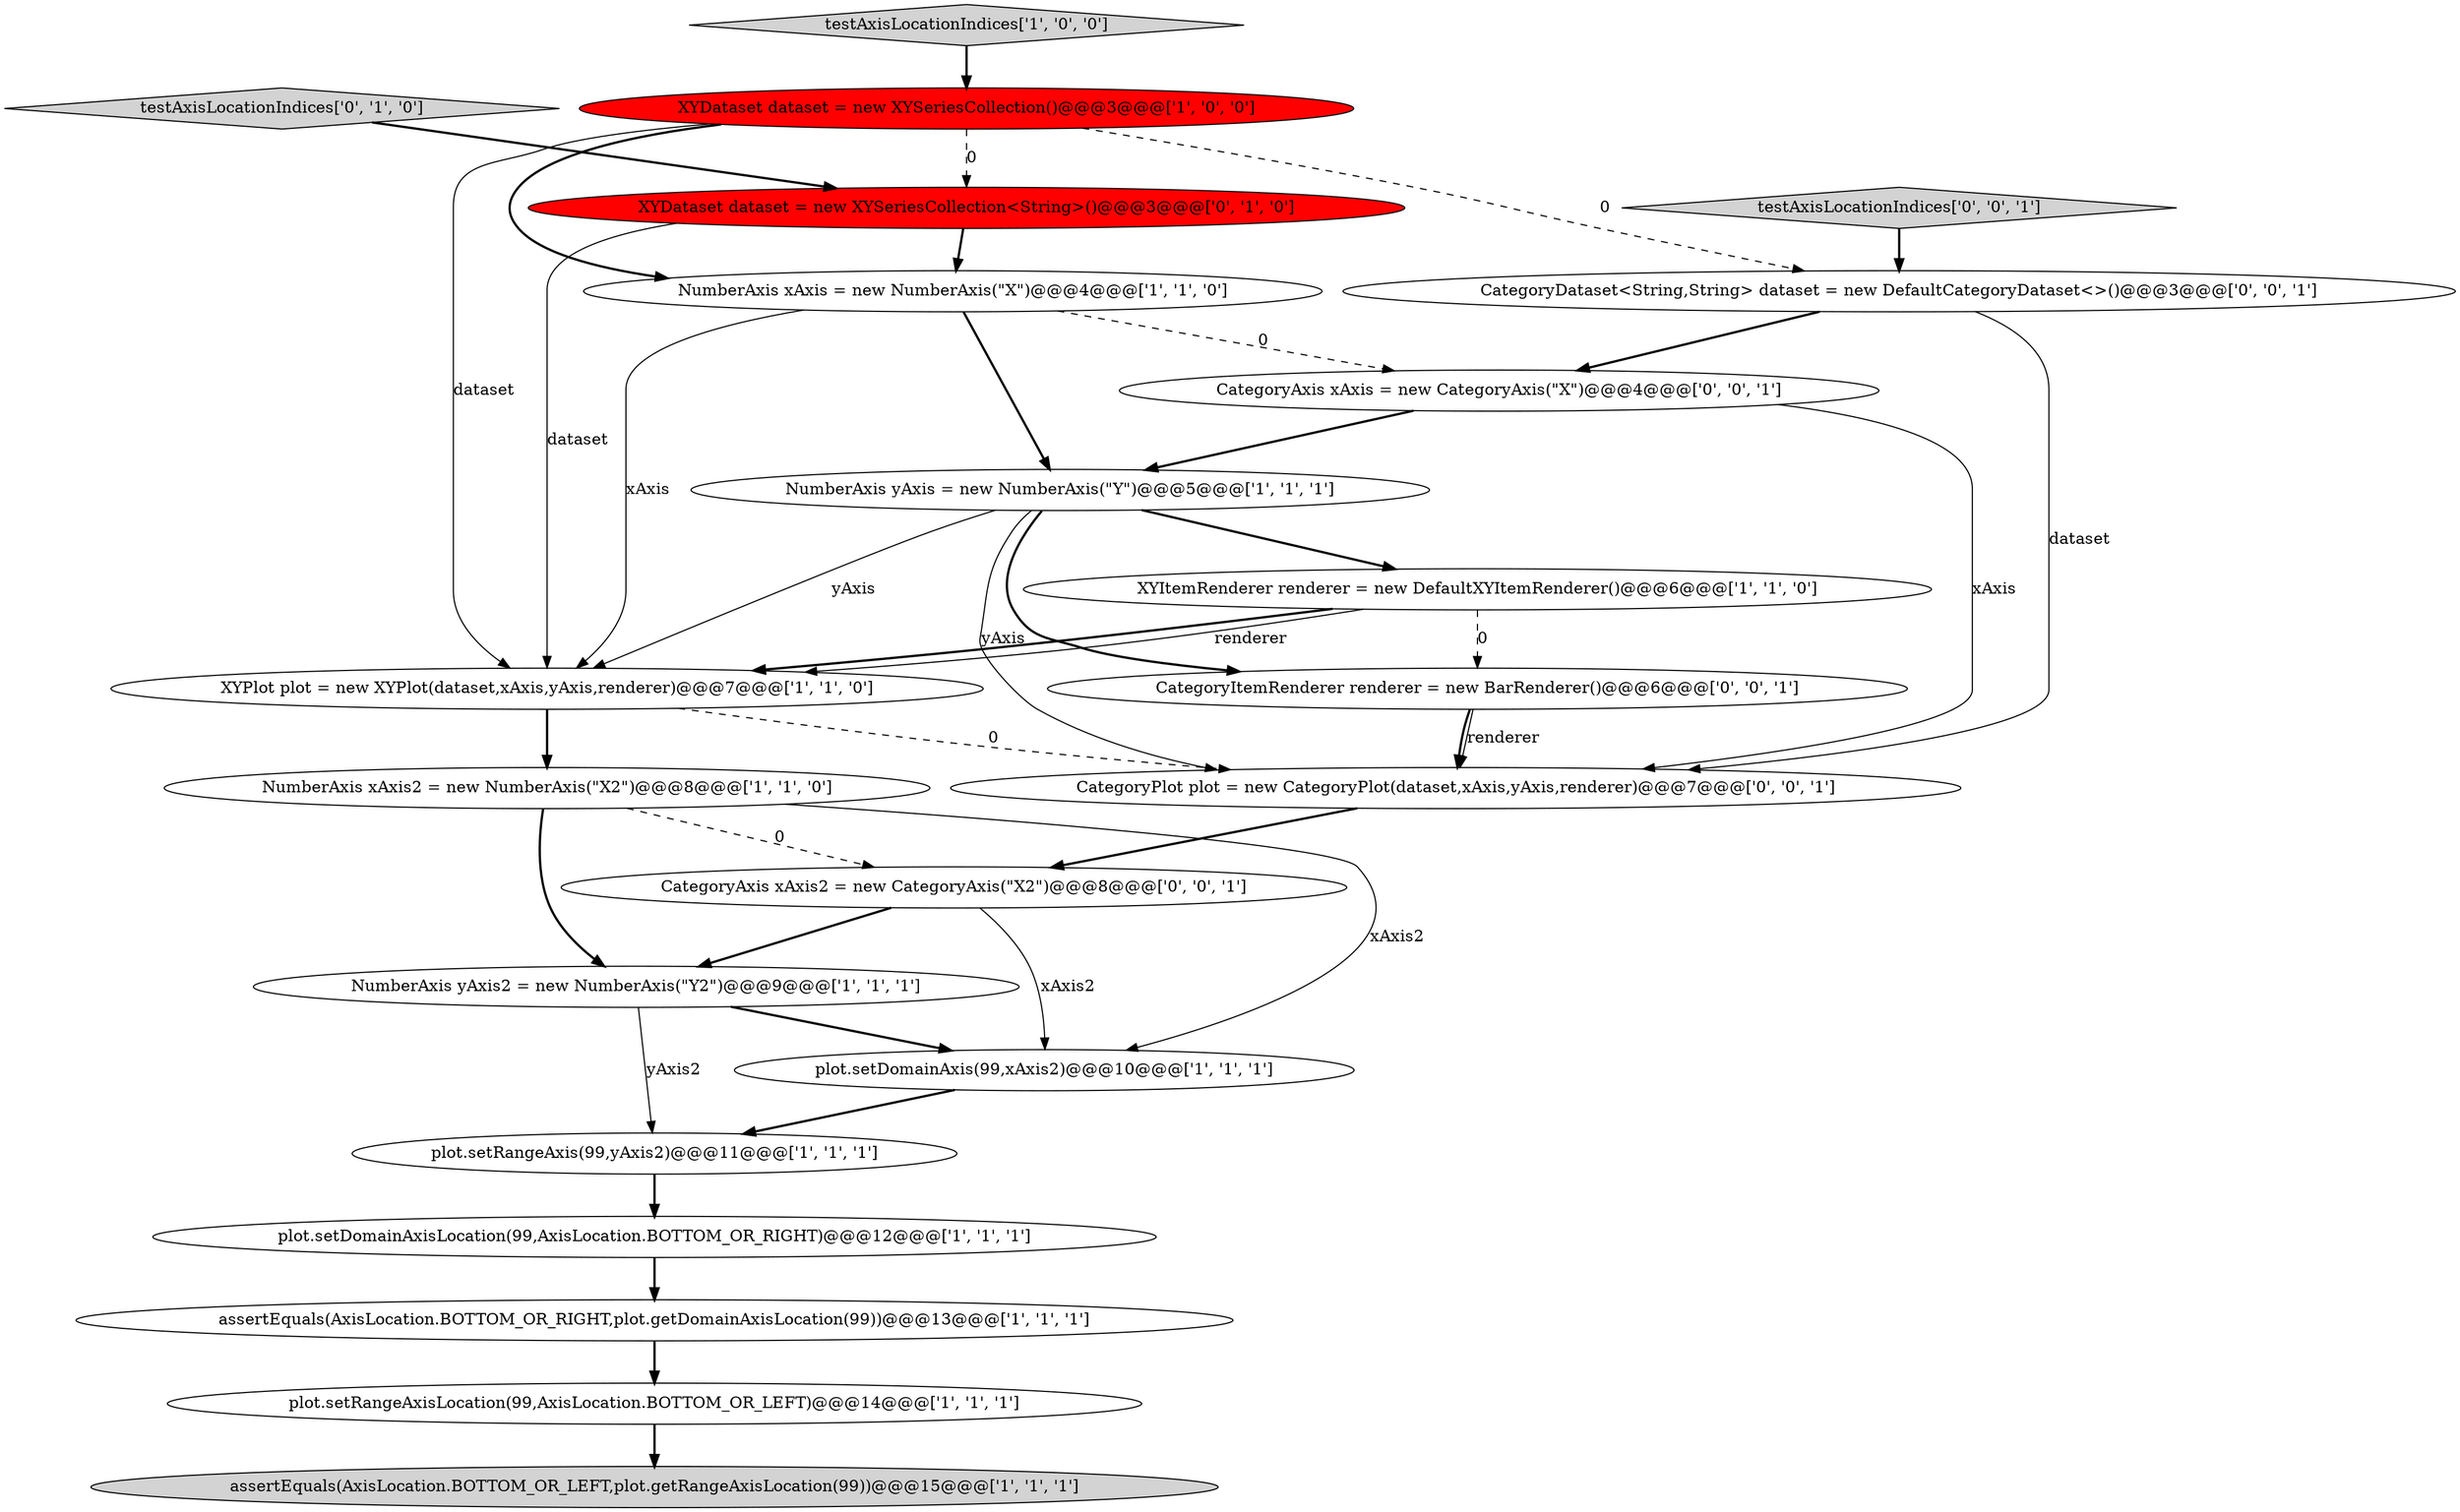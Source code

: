 digraph {
13 [style = filled, label = "XYItemRenderer renderer = new DefaultXYItemRenderer()@@@6@@@['1', '1', '0']", fillcolor = white, shape = ellipse image = "AAA0AAABBB1BBB"];
11 [style = filled, label = "NumberAxis yAxis = new NumberAxis(\"Y\")@@@5@@@['1', '1', '1']", fillcolor = white, shape = ellipse image = "AAA0AAABBB1BBB"];
6 [style = filled, label = "XYPlot plot = new XYPlot(dataset,xAxis,yAxis,renderer)@@@7@@@['1', '1', '0']", fillcolor = white, shape = ellipse image = "AAA0AAABBB1BBB"];
14 [style = filled, label = "XYDataset dataset = new XYSeriesCollection<String>()@@@3@@@['0', '1', '0']", fillcolor = red, shape = ellipse image = "AAA1AAABBB2BBB"];
10 [style = filled, label = "plot.setRangeAxisLocation(99,AxisLocation.BOTTOM_OR_LEFT)@@@14@@@['1', '1', '1']", fillcolor = white, shape = ellipse image = "AAA0AAABBB1BBB"];
1 [style = filled, label = "XYDataset dataset = new XYSeriesCollection()@@@3@@@['1', '0', '0']", fillcolor = red, shape = ellipse image = "AAA1AAABBB1BBB"];
12 [style = filled, label = "assertEquals(AxisLocation.BOTTOM_OR_RIGHT,plot.getDomainAxisLocation(99))@@@13@@@['1', '1', '1']", fillcolor = white, shape = ellipse image = "AAA0AAABBB1BBB"];
0 [style = filled, label = "NumberAxis xAxis = new NumberAxis(\"X\")@@@4@@@['1', '1', '0']", fillcolor = white, shape = ellipse image = "AAA0AAABBB1BBB"];
9 [style = filled, label = "plot.setDomainAxis(99,xAxis2)@@@10@@@['1', '1', '1']", fillcolor = white, shape = ellipse image = "AAA0AAABBB1BBB"];
4 [style = filled, label = "plot.setRangeAxis(99,yAxis2)@@@11@@@['1', '1', '1']", fillcolor = white, shape = ellipse image = "AAA0AAABBB1BBB"];
2 [style = filled, label = "NumberAxis xAxis2 = new NumberAxis(\"X2\")@@@8@@@['1', '1', '0']", fillcolor = white, shape = ellipse image = "AAA0AAABBB1BBB"];
16 [style = filled, label = "CategoryPlot plot = new CategoryPlot(dataset,xAxis,yAxis,renderer)@@@7@@@['0', '0', '1']", fillcolor = white, shape = ellipse image = "AAA0AAABBB3BBB"];
18 [style = filled, label = "testAxisLocationIndices['0', '0', '1']", fillcolor = lightgray, shape = diamond image = "AAA0AAABBB3BBB"];
5 [style = filled, label = "plot.setDomainAxisLocation(99,AxisLocation.BOTTOM_OR_RIGHT)@@@12@@@['1', '1', '1']", fillcolor = white, shape = ellipse image = "AAA0AAABBB1BBB"];
21 [style = filled, label = "CategoryItemRenderer renderer = new BarRenderer()@@@6@@@['0', '0', '1']", fillcolor = white, shape = ellipse image = "AAA0AAABBB3BBB"];
17 [style = filled, label = "CategoryAxis xAxis2 = new CategoryAxis(\"X2\")@@@8@@@['0', '0', '1']", fillcolor = white, shape = ellipse image = "AAA0AAABBB3BBB"];
3 [style = filled, label = "assertEquals(AxisLocation.BOTTOM_OR_LEFT,plot.getRangeAxisLocation(99))@@@15@@@['1', '1', '1']", fillcolor = lightgray, shape = ellipse image = "AAA0AAABBB1BBB"];
15 [style = filled, label = "testAxisLocationIndices['0', '1', '0']", fillcolor = lightgray, shape = diamond image = "AAA0AAABBB2BBB"];
19 [style = filled, label = "CategoryAxis xAxis = new CategoryAxis(\"X\")@@@4@@@['0', '0', '1']", fillcolor = white, shape = ellipse image = "AAA0AAABBB3BBB"];
20 [style = filled, label = "CategoryDataset<String,String> dataset = new DefaultCategoryDataset<>()@@@3@@@['0', '0', '1']", fillcolor = white, shape = ellipse image = "AAA0AAABBB3BBB"];
8 [style = filled, label = "NumberAxis yAxis2 = new NumberAxis(\"Y2\")@@@9@@@['1', '1', '1']", fillcolor = white, shape = ellipse image = "AAA0AAABBB1BBB"];
7 [style = filled, label = "testAxisLocationIndices['1', '0', '0']", fillcolor = lightgray, shape = diamond image = "AAA0AAABBB1BBB"];
14->6 [style = solid, label="dataset"];
17->8 [style = bold, label=""];
7->1 [style = bold, label=""];
15->14 [style = bold, label=""];
1->14 [style = dashed, label="0"];
11->6 [style = solid, label="yAxis"];
0->19 [style = dashed, label="0"];
9->4 [style = bold, label=""];
11->21 [style = bold, label=""];
2->9 [style = solid, label="xAxis2"];
17->9 [style = solid, label="xAxis2"];
0->11 [style = bold, label=""];
10->3 [style = bold, label=""];
19->11 [style = bold, label=""];
1->0 [style = bold, label=""];
16->17 [style = bold, label=""];
1->6 [style = solid, label="dataset"];
2->17 [style = dashed, label="0"];
11->16 [style = solid, label="yAxis"];
21->16 [style = solid, label="renderer"];
6->2 [style = bold, label=""];
1->20 [style = dashed, label="0"];
18->20 [style = bold, label=""];
12->10 [style = bold, label=""];
6->16 [style = dashed, label="0"];
19->16 [style = solid, label="xAxis"];
13->21 [style = dashed, label="0"];
14->0 [style = bold, label=""];
0->6 [style = solid, label="xAxis"];
5->12 [style = bold, label=""];
8->4 [style = solid, label="yAxis2"];
20->16 [style = solid, label="dataset"];
11->13 [style = bold, label=""];
8->9 [style = bold, label=""];
21->16 [style = bold, label=""];
13->6 [style = bold, label=""];
20->19 [style = bold, label=""];
4->5 [style = bold, label=""];
2->8 [style = bold, label=""];
13->6 [style = solid, label="renderer"];
}
